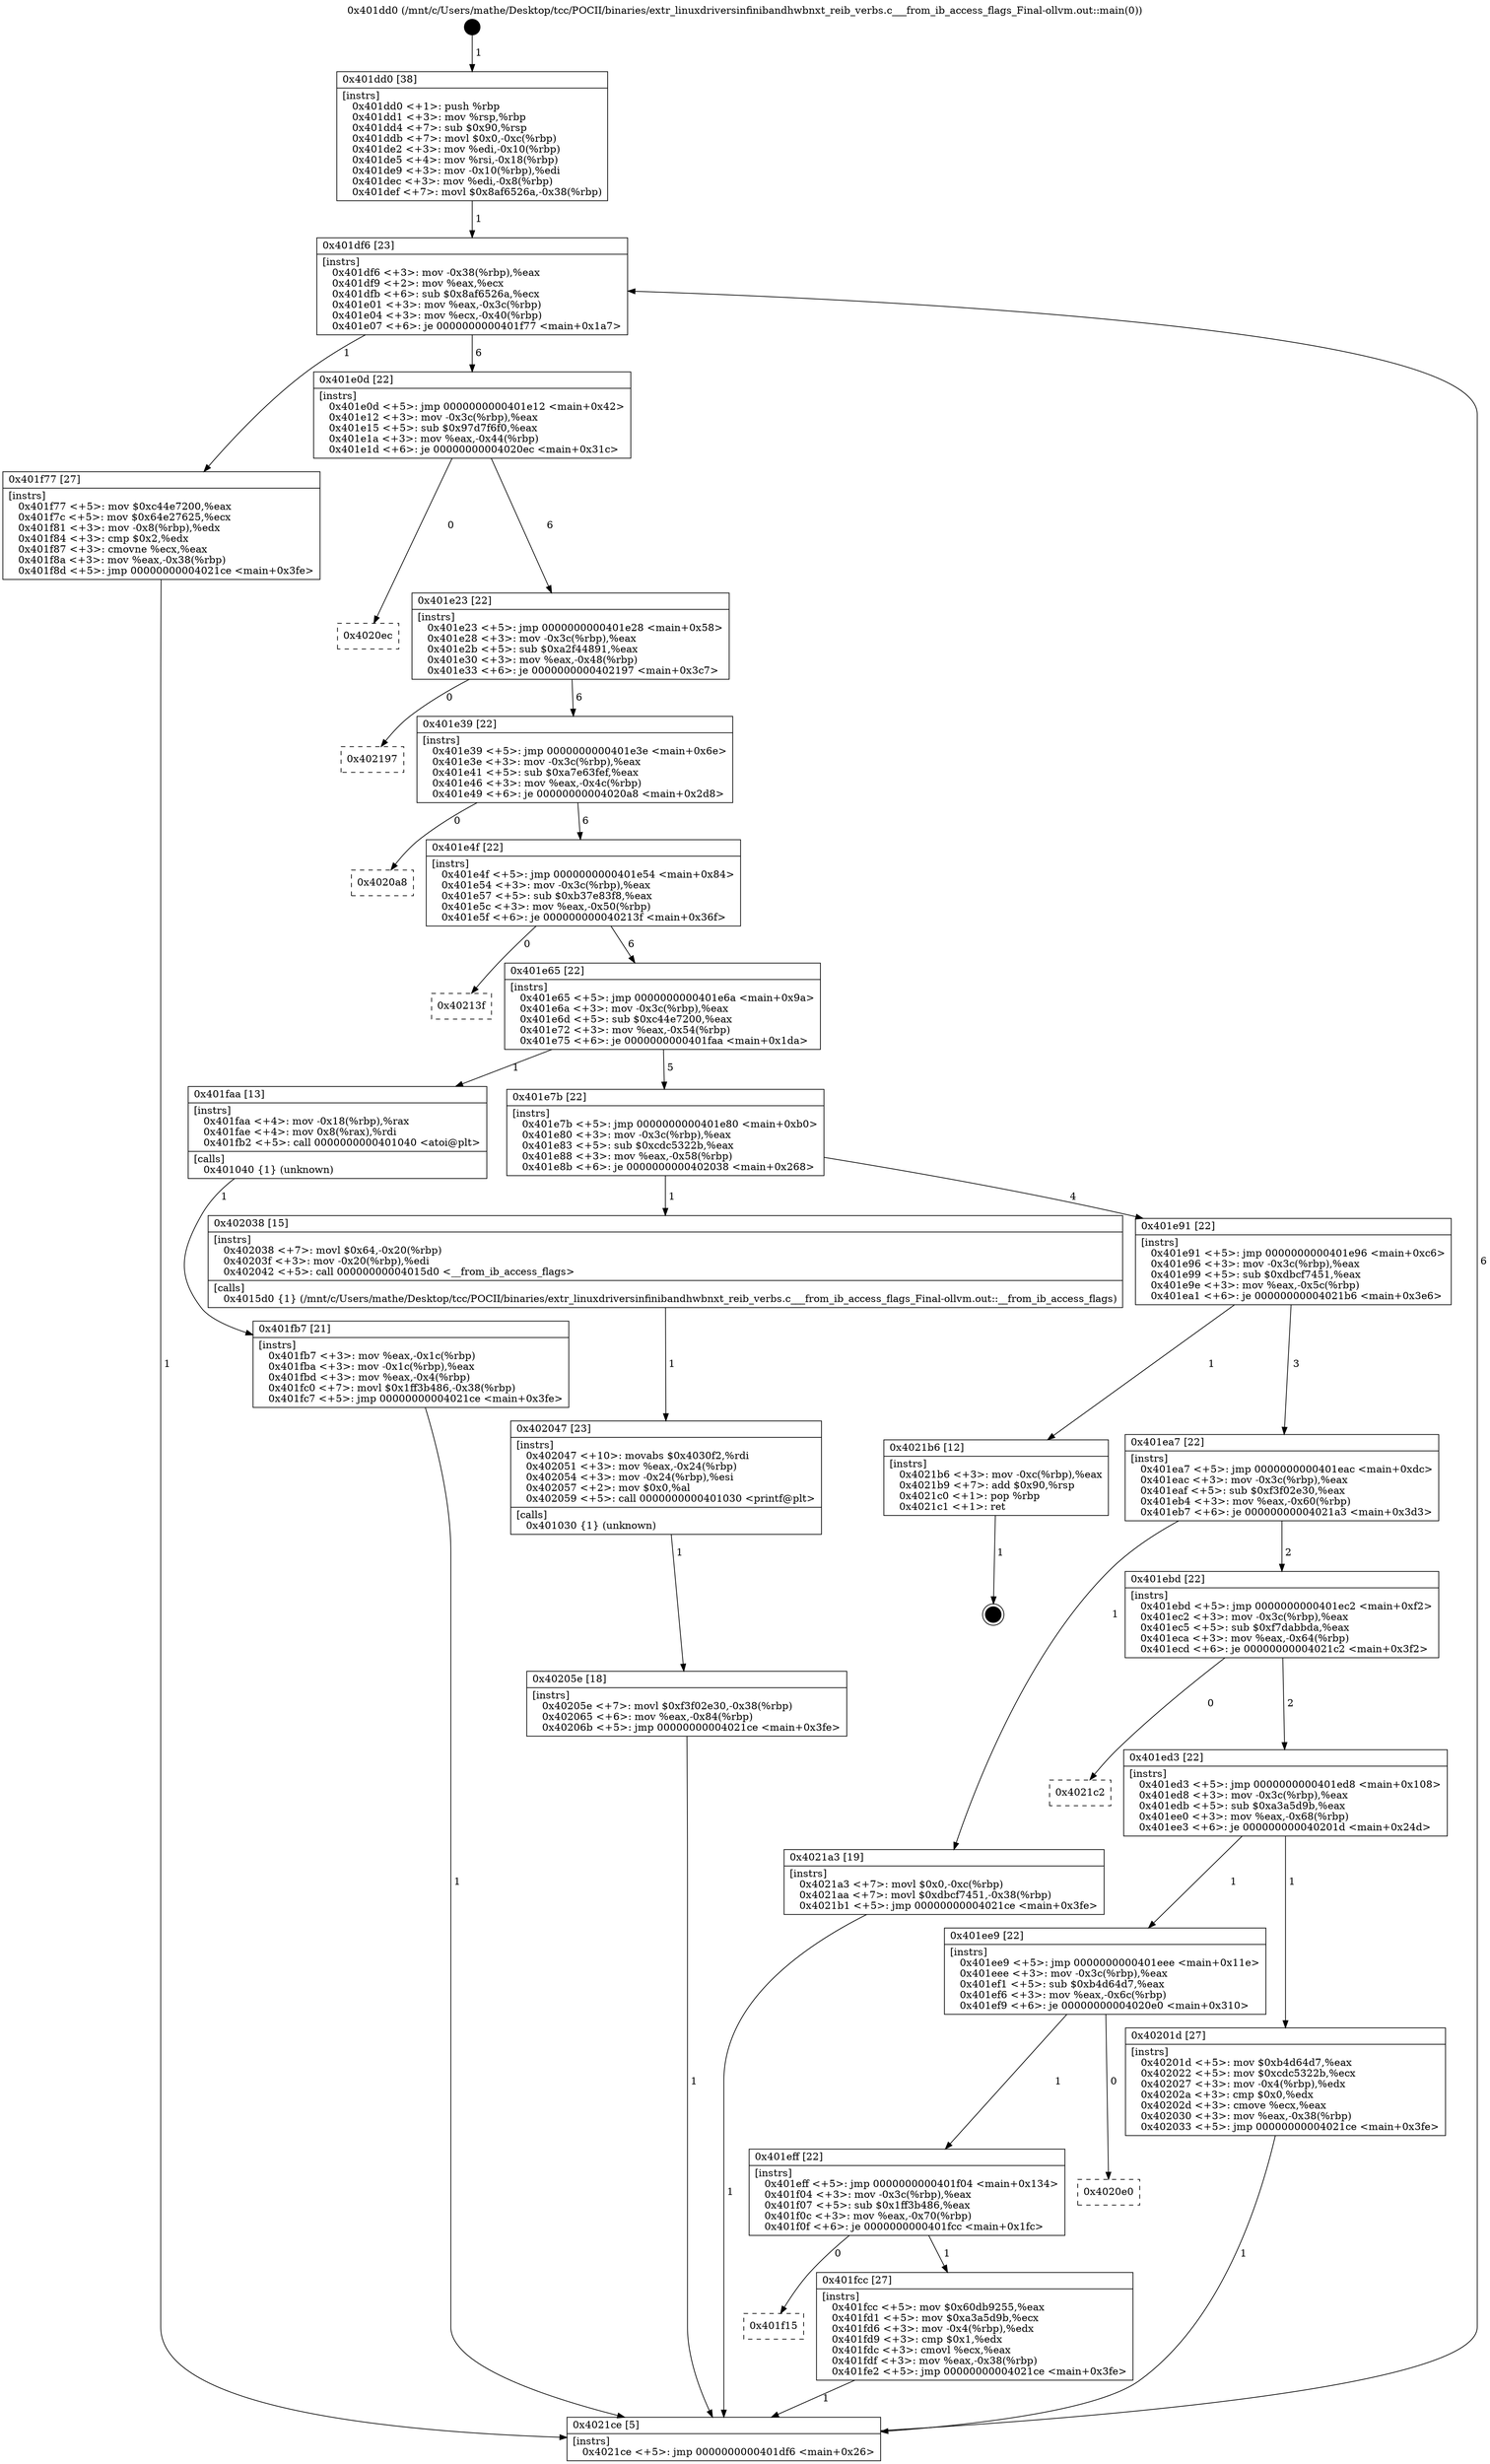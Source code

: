 digraph "0x401dd0" {
  label = "0x401dd0 (/mnt/c/Users/mathe/Desktop/tcc/POCII/binaries/extr_linuxdriversinfinibandhwbnxt_reib_verbs.c___from_ib_access_flags_Final-ollvm.out::main(0))"
  labelloc = "t"
  node[shape=record]

  Entry [label="",width=0.3,height=0.3,shape=circle,fillcolor=black,style=filled]
  "0x401df6" [label="{
     0x401df6 [23]\l
     | [instrs]\l
     &nbsp;&nbsp;0x401df6 \<+3\>: mov -0x38(%rbp),%eax\l
     &nbsp;&nbsp;0x401df9 \<+2\>: mov %eax,%ecx\l
     &nbsp;&nbsp;0x401dfb \<+6\>: sub $0x8af6526a,%ecx\l
     &nbsp;&nbsp;0x401e01 \<+3\>: mov %eax,-0x3c(%rbp)\l
     &nbsp;&nbsp;0x401e04 \<+3\>: mov %ecx,-0x40(%rbp)\l
     &nbsp;&nbsp;0x401e07 \<+6\>: je 0000000000401f77 \<main+0x1a7\>\l
  }"]
  "0x401f77" [label="{
     0x401f77 [27]\l
     | [instrs]\l
     &nbsp;&nbsp;0x401f77 \<+5\>: mov $0xc44e7200,%eax\l
     &nbsp;&nbsp;0x401f7c \<+5\>: mov $0x64e27625,%ecx\l
     &nbsp;&nbsp;0x401f81 \<+3\>: mov -0x8(%rbp),%edx\l
     &nbsp;&nbsp;0x401f84 \<+3\>: cmp $0x2,%edx\l
     &nbsp;&nbsp;0x401f87 \<+3\>: cmovne %ecx,%eax\l
     &nbsp;&nbsp;0x401f8a \<+3\>: mov %eax,-0x38(%rbp)\l
     &nbsp;&nbsp;0x401f8d \<+5\>: jmp 00000000004021ce \<main+0x3fe\>\l
  }"]
  "0x401e0d" [label="{
     0x401e0d [22]\l
     | [instrs]\l
     &nbsp;&nbsp;0x401e0d \<+5\>: jmp 0000000000401e12 \<main+0x42\>\l
     &nbsp;&nbsp;0x401e12 \<+3\>: mov -0x3c(%rbp),%eax\l
     &nbsp;&nbsp;0x401e15 \<+5\>: sub $0x97d7f6f0,%eax\l
     &nbsp;&nbsp;0x401e1a \<+3\>: mov %eax,-0x44(%rbp)\l
     &nbsp;&nbsp;0x401e1d \<+6\>: je 00000000004020ec \<main+0x31c\>\l
  }"]
  "0x4021ce" [label="{
     0x4021ce [5]\l
     | [instrs]\l
     &nbsp;&nbsp;0x4021ce \<+5\>: jmp 0000000000401df6 \<main+0x26\>\l
  }"]
  "0x401dd0" [label="{
     0x401dd0 [38]\l
     | [instrs]\l
     &nbsp;&nbsp;0x401dd0 \<+1\>: push %rbp\l
     &nbsp;&nbsp;0x401dd1 \<+3\>: mov %rsp,%rbp\l
     &nbsp;&nbsp;0x401dd4 \<+7\>: sub $0x90,%rsp\l
     &nbsp;&nbsp;0x401ddb \<+7\>: movl $0x0,-0xc(%rbp)\l
     &nbsp;&nbsp;0x401de2 \<+3\>: mov %edi,-0x10(%rbp)\l
     &nbsp;&nbsp;0x401de5 \<+4\>: mov %rsi,-0x18(%rbp)\l
     &nbsp;&nbsp;0x401de9 \<+3\>: mov -0x10(%rbp),%edi\l
     &nbsp;&nbsp;0x401dec \<+3\>: mov %edi,-0x8(%rbp)\l
     &nbsp;&nbsp;0x401def \<+7\>: movl $0x8af6526a,-0x38(%rbp)\l
  }"]
  Exit [label="",width=0.3,height=0.3,shape=circle,fillcolor=black,style=filled,peripheries=2]
  "0x4020ec" [label="{
     0x4020ec\l
  }", style=dashed]
  "0x401e23" [label="{
     0x401e23 [22]\l
     | [instrs]\l
     &nbsp;&nbsp;0x401e23 \<+5\>: jmp 0000000000401e28 \<main+0x58\>\l
     &nbsp;&nbsp;0x401e28 \<+3\>: mov -0x3c(%rbp),%eax\l
     &nbsp;&nbsp;0x401e2b \<+5\>: sub $0xa2f44891,%eax\l
     &nbsp;&nbsp;0x401e30 \<+3\>: mov %eax,-0x48(%rbp)\l
     &nbsp;&nbsp;0x401e33 \<+6\>: je 0000000000402197 \<main+0x3c7\>\l
  }"]
  "0x40205e" [label="{
     0x40205e [18]\l
     | [instrs]\l
     &nbsp;&nbsp;0x40205e \<+7\>: movl $0xf3f02e30,-0x38(%rbp)\l
     &nbsp;&nbsp;0x402065 \<+6\>: mov %eax,-0x84(%rbp)\l
     &nbsp;&nbsp;0x40206b \<+5\>: jmp 00000000004021ce \<main+0x3fe\>\l
  }"]
  "0x402197" [label="{
     0x402197\l
  }", style=dashed]
  "0x401e39" [label="{
     0x401e39 [22]\l
     | [instrs]\l
     &nbsp;&nbsp;0x401e39 \<+5\>: jmp 0000000000401e3e \<main+0x6e\>\l
     &nbsp;&nbsp;0x401e3e \<+3\>: mov -0x3c(%rbp),%eax\l
     &nbsp;&nbsp;0x401e41 \<+5\>: sub $0xa7e63fef,%eax\l
     &nbsp;&nbsp;0x401e46 \<+3\>: mov %eax,-0x4c(%rbp)\l
     &nbsp;&nbsp;0x401e49 \<+6\>: je 00000000004020a8 \<main+0x2d8\>\l
  }"]
  "0x402047" [label="{
     0x402047 [23]\l
     | [instrs]\l
     &nbsp;&nbsp;0x402047 \<+10\>: movabs $0x4030f2,%rdi\l
     &nbsp;&nbsp;0x402051 \<+3\>: mov %eax,-0x24(%rbp)\l
     &nbsp;&nbsp;0x402054 \<+3\>: mov -0x24(%rbp),%esi\l
     &nbsp;&nbsp;0x402057 \<+2\>: mov $0x0,%al\l
     &nbsp;&nbsp;0x402059 \<+5\>: call 0000000000401030 \<printf@plt\>\l
     | [calls]\l
     &nbsp;&nbsp;0x401030 \{1\} (unknown)\l
  }"]
  "0x4020a8" [label="{
     0x4020a8\l
  }", style=dashed]
  "0x401e4f" [label="{
     0x401e4f [22]\l
     | [instrs]\l
     &nbsp;&nbsp;0x401e4f \<+5\>: jmp 0000000000401e54 \<main+0x84\>\l
     &nbsp;&nbsp;0x401e54 \<+3\>: mov -0x3c(%rbp),%eax\l
     &nbsp;&nbsp;0x401e57 \<+5\>: sub $0xb37e83f8,%eax\l
     &nbsp;&nbsp;0x401e5c \<+3\>: mov %eax,-0x50(%rbp)\l
     &nbsp;&nbsp;0x401e5f \<+6\>: je 000000000040213f \<main+0x36f\>\l
  }"]
  "0x401f15" [label="{
     0x401f15\l
  }", style=dashed]
  "0x40213f" [label="{
     0x40213f\l
  }", style=dashed]
  "0x401e65" [label="{
     0x401e65 [22]\l
     | [instrs]\l
     &nbsp;&nbsp;0x401e65 \<+5\>: jmp 0000000000401e6a \<main+0x9a\>\l
     &nbsp;&nbsp;0x401e6a \<+3\>: mov -0x3c(%rbp),%eax\l
     &nbsp;&nbsp;0x401e6d \<+5\>: sub $0xc44e7200,%eax\l
     &nbsp;&nbsp;0x401e72 \<+3\>: mov %eax,-0x54(%rbp)\l
     &nbsp;&nbsp;0x401e75 \<+6\>: je 0000000000401faa \<main+0x1da\>\l
  }"]
  "0x401fcc" [label="{
     0x401fcc [27]\l
     | [instrs]\l
     &nbsp;&nbsp;0x401fcc \<+5\>: mov $0x60db9255,%eax\l
     &nbsp;&nbsp;0x401fd1 \<+5\>: mov $0xa3a5d9b,%ecx\l
     &nbsp;&nbsp;0x401fd6 \<+3\>: mov -0x4(%rbp),%edx\l
     &nbsp;&nbsp;0x401fd9 \<+3\>: cmp $0x1,%edx\l
     &nbsp;&nbsp;0x401fdc \<+3\>: cmovl %ecx,%eax\l
     &nbsp;&nbsp;0x401fdf \<+3\>: mov %eax,-0x38(%rbp)\l
     &nbsp;&nbsp;0x401fe2 \<+5\>: jmp 00000000004021ce \<main+0x3fe\>\l
  }"]
  "0x401faa" [label="{
     0x401faa [13]\l
     | [instrs]\l
     &nbsp;&nbsp;0x401faa \<+4\>: mov -0x18(%rbp),%rax\l
     &nbsp;&nbsp;0x401fae \<+4\>: mov 0x8(%rax),%rdi\l
     &nbsp;&nbsp;0x401fb2 \<+5\>: call 0000000000401040 \<atoi@plt\>\l
     | [calls]\l
     &nbsp;&nbsp;0x401040 \{1\} (unknown)\l
  }"]
  "0x401e7b" [label="{
     0x401e7b [22]\l
     | [instrs]\l
     &nbsp;&nbsp;0x401e7b \<+5\>: jmp 0000000000401e80 \<main+0xb0\>\l
     &nbsp;&nbsp;0x401e80 \<+3\>: mov -0x3c(%rbp),%eax\l
     &nbsp;&nbsp;0x401e83 \<+5\>: sub $0xcdc5322b,%eax\l
     &nbsp;&nbsp;0x401e88 \<+3\>: mov %eax,-0x58(%rbp)\l
     &nbsp;&nbsp;0x401e8b \<+6\>: je 0000000000402038 \<main+0x268\>\l
  }"]
  "0x401fb7" [label="{
     0x401fb7 [21]\l
     | [instrs]\l
     &nbsp;&nbsp;0x401fb7 \<+3\>: mov %eax,-0x1c(%rbp)\l
     &nbsp;&nbsp;0x401fba \<+3\>: mov -0x1c(%rbp),%eax\l
     &nbsp;&nbsp;0x401fbd \<+3\>: mov %eax,-0x4(%rbp)\l
     &nbsp;&nbsp;0x401fc0 \<+7\>: movl $0x1ff3b486,-0x38(%rbp)\l
     &nbsp;&nbsp;0x401fc7 \<+5\>: jmp 00000000004021ce \<main+0x3fe\>\l
  }"]
  "0x401eff" [label="{
     0x401eff [22]\l
     | [instrs]\l
     &nbsp;&nbsp;0x401eff \<+5\>: jmp 0000000000401f04 \<main+0x134\>\l
     &nbsp;&nbsp;0x401f04 \<+3\>: mov -0x3c(%rbp),%eax\l
     &nbsp;&nbsp;0x401f07 \<+5\>: sub $0x1ff3b486,%eax\l
     &nbsp;&nbsp;0x401f0c \<+3\>: mov %eax,-0x70(%rbp)\l
     &nbsp;&nbsp;0x401f0f \<+6\>: je 0000000000401fcc \<main+0x1fc\>\l
  }"]
  "0x402038" [label="{
     0x402038 [15]\l
     | [instrs]\l
     &nbsp;&nbsp;0x402038 \<+7\>: movl $0x64,-0x20(%rbp)\l
     &nbsp;&nbsp;0x40203f \<+3\>: mov -0x20(%rbp),%edi\l
     &nbsp;&nbsp;0x402042 \<+5\>: call 00000000004015d0 \<__from_ib_access_flags\>\l
     | [calls]\l
     &nbsp;&nbsp;0x4015d0 \{1\} (/mnt/c/Users/mathe/Desktop/tcc/POCII/binaries/extr_linuxdriversinfinibandhwbnxt_reib_verbs.c___from_ib_access_flags_Final-ollvm.out::__from_ib_access_flags)\l
  }"]
  "0x401e91" [label="{
     0x401e91 [22]\l
     | [instrs]\l
     &nbsp;&nbsp;0x401e91 \<+5\>: jmp 0000000000401e96 \<main+0xc6\>\l
     &nbsp;&nbsp;0x401e96 \<+3\>: mov -0x3c(%rbp),%eax\l
     &nbsp;&nbsp;0x401e99 \<+5\>: sub $0xdbcf7451,%eax\l
     &nbsp;&nbsp;0x401e9e \<+3\>: mov %eax,-0x5c(%rbp)\l
     &nbsp;&nbsp;0x401ea1 \<+6\>: je 00000000004021b6 \<main+0x3e6\>\l
  }"]
  "0x4020e0" [label="{
     0x4020e0\l
  }", style=dashed]
  "0x4021b6" [label="{
     0x4021b6 [12]\l
     | [instrs]\l
     &nbsp;&nbsp;0x4021b6 \<+3\>: mov -0xc(%rbp),%eax\l
     &nbsp;&nbsp;0x4021b9 \<+7\>: add $0x90,%rsp\l
     &nbsp;&nbsp;0x4021c0 \<+1\>: pop %rbp\l
     &nbsp;&nbsp;0x4021c1 \<+1\>: ret\l
  }"]
  "0x401ea7" [label="{
     0x401ea7 [22]\l
     | [instrs]\l
     &nbsp;&nbsp;0x401ea7 \<+5\>: jmp 0000000000401eac \<main+0xdc\>\l
     &nbsp;&nbsp;0x401eac \<+3\>: mov -0x3c(%rbp),%eax\l
     &nbsp;&nbsp;0x401eaf \<+5\>: sub $0xf3f02e30,%eax\l
     &nbsp;&nbsp;0x401eb4 \<+3\>: mov %eax,-0x60(%rbp)\l
     &nbsp;&nbsp;0x401eb7 \<+6\>: je 00000000004021a3 \<main+0x3d3\>\l
  }"]
  "0x401ee9" [label="{
     0x401ee9 [22]\l
     | [instrs]\l
     &nbsp;&nbsp;0x401ee9 \<+5\>: jmp 0000000000401eee \<main+0x11e\>\l
     &nbsp;&nbsp;0x401eee \<+3\>: mov -0x3c(%rbp),%eax\l
     &nbsp;&nbsp;0x401ef1 \<+5\>: sub $0xb4d64d7,%eax\l
     &nbsp;&nbsp;0x401ef6 \<+3\>: mov %eax,-0x6c(%rbp)\l
     &nbsp;&nbsp;0x401ef9 \<+6\>: je 00000000004020e0 \<main+0x310\>\l
  }"]
  "0x4021a3" [label="{
     0x4021a3 [19]\l
     | [instrs]\l
     &nbsp;&nbsp;0x4021a3 \<+7\>: movl $0x0,-0xc(%rbp)\l
     &nbsp;&nbsp;0x4021aa \<+7\>: movl $0xdbcf7451,-0x38(%rbp)\l
     &nbsp;&nbsp;0x4021b1 \<+5\>: jmp 00000000004021ce \<main+0x3fe\>\l
  }"]
  "0x401ebd" [label="{
     0x401ebd [22]\l
     | [instrs]\l
     &nbsp;&nbsp;0x401ebd \<+5\>: jmp 0000000000401ec2 \<main+0xf2\>\l
     &nbsp;&nbsp;0x401ec2 \<+3\>: mov -0x3c(%rbp),%eax\l
     &nbsp;&nbsp;0x401ec5 \<+5\>: sub $0xf7dabbda,%eax\l
     &nbsp;&nbsp;0x401eca \<+3\>: mov %eax,-0x64(%rbp)\l
     &nbsp;&nbsp;0x401ecd \<+6\>: je 00000000004021c2 \<main+0x3f2\>\l
  }"]
  "0x40201d" [label="{
     0x40201d [27]\l
     | [instrs]\l
     &nbsp;&nbsp;0x40201d \<+5\>: mov $0xb4d64d7,%eax\l
     &nbsp;&nbsp;0x402022 \<+5\>: mov $0xcdc5322b,%ecx\l
     &nbsp;&nbsp;0x402027 \<+3\>: mov -0x4(%rbp),%edx\l
     &nbsp;&nbsp;0x40202a \<+3\>: cmp $0x0,%edx\l
     &nbsp;&nbsp;0x40202d \<+3\>: cmove %ecx,%eax\l
     &nbsp;&nbsp;0x402030 \<+3\>: mov %eax,-0x38(%rbp)\l
     &nbsp;&nbsp;0x402033 \<+5\>: jmp 00000000004021ce \<main+0x3fe\>\l
  }"]
  "0x4021c2" [label="{
     0x4021c2\l
  }", style=dashed]
  "0x401ed3" [label="{
     0x401ed3 [22]\l
     | [instrs]\l
     &nbsp;&nbsp;0x401ed3 \<+5\>: jmp 0000000000401ed8 \<main+0x108\>\l
     &nbsp;&nbsp;0x401ed8 \<+3\>: mov -0x3c(%rbp),%eax\l
     &nbsp;&nbsp;0x401edb \<+5\>: sub $0xa3a5d9b,%eax\l
     &nbsp;&nbsp;0x401ee0 \<+3\>: mov %eax,-0x68(%rbp)\l
     &nbsp;&nbsp;0x401ee3 \<+6\>: je 000000000040201d \<main+0x24d\>\l
  }"]
  Entry -> "0x401dd0" [label=" 1"]
  "0x401df6" -> "0x401f77" [label=" 1"]
  "0x401df6" -> "0x401e0d" [label=" 6"]
  "0x401f77" -> "0x4021ce" [label=" 1"]
  "0x401dd0" -> "0x401df6" [label=" 1"]
  "0x4021ce" -> "0x401df6" [label=" 6"]
  "0x4021b6" -> Exit [label=" 1"]
  "0x401e0d" -> "0x4020ec" [label=" 0"]
  "0x401e0d" -> "0x401e23" [label=" 6"]
  "0x4021a3" -> "0x4021ce" [label=" 1"]
  "0x401e23" -> "0x402197" [label=" 0"]
  "0x401e23" -> "0x401e39" [label=" 6"]
  "0x40205e" -> "0x4021ce" [label=" 1"]
  "0x401e39" -> "0x4020a8" [label=" 0"]
  "0x401e39" -> "0x401e4f" [label=" 6"]
  "0x402047" -> "0x40205e" [label=" 1"]
  "0x401e4f" -> "0x40213f" [label=" 0"]
  "0x401e4f" -> "0x401e65" [label=" 6"]
  "0x402038" -> "0x402047" [label=" 1"]
  "0x401e65" -> "0x401faa" [label=" 1"]
  "0x401e65" -> "0x401e7b" [label=" 5"]
  "0x401faa" -> "0x401fb7" [label=" 1"]
  "0x401fb7" -> "0x4021ce" [label=" 1"]
  "0x40201d" -> "0x4021ce" [label=" 1"]
  "0x401e7b" -> "0x402038" [label=" 1"]
  "0x401e7b" -> "0x401e91" [label=" 4"]
  "0x401eff" -> "0x401f15" [label=" 0"]
  "0x401e91" -> "0x4021b6" [label=" 1"]
  "0x401e91" -> "0x401ea7" [label=" 3"]
  "0x401eff" -> "0x401fcc" [label=" 1"]
  "0x401ea7" -> "0x4021a3" [label=" 1"]
  "0x401ea7" -> "0x401ebd" [label=" 2"]
  "0x401ee9" -> "0x401eff" [label=" 1"]
  "0x401ebd" -> "0x4021c2" [label=" 0"]
  "0x401ebd" -> "0x401ed3" [label=" 2"]
  "0x401ee9" -> "0x4020e0" [label=" 0"]
  "0x401ed3" -> "0x40201d" [label=" 1"]
  "0x401ed3" -> "0x401ee9" [label=" 1"]
  "0x401fcc" -> "0x4021ce" [label=" 1"]
}
